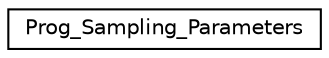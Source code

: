 digraph "Graphical Class Hierarchy"
{
  edge [fontname="Helvetica",fontsize="10",labelfontname="Helvetica",labelfontsize="10"];
  node [fontname="Helvetica",fontsize="10",shape=record];
  rankdir="LR";
  Node0 [label="Prog_Sampling_Parameters",height=0.2,width=0.4,color="black", fillcolor="white", style="filled",URL="$classProg__Sampling__Parameters.html"];
}
